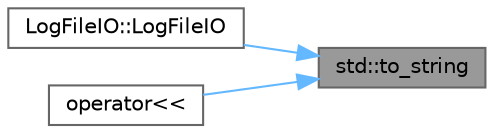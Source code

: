 digraph "std::to_string"
{
 // LATEX_PDF_SIZE
  bgcolor="transparent";
  edge [fontname=Helvetica,fontsize=10,labelfontname=Helvetica,labelfontsize=10];
  node [fontname=Helvetica,fontsize=10,shape=box,height=0.2,width=0.4];
  rankdir="RL";
  Node1 [id="Node000001",label="std::to_string",height=0.2,width=0.4,color="gray40", fillcolor="grey60", style="filled", fontcolor="black",tooltip="EGraphSearchResult型を文字列に変換する関数"];
  Node1 -> Node2 [id="edge1_Node000001_Node000002",dir="back",color="steelblue1",style="solid",tooltip=" "];
  Node2 [id="Node000002",label="LogFileIO::LogFileIO",height=0.2,width=0.4,color="grey40", fillcolor="white", style="filled",URL="$class_log_file_i_o.html#a299e7efde0857fba0e631562f045126c",tooltip=" "];
  Node1 -> Node3 [id="edge2_Node000001_Node000003",dir="back",color="steelblue1",style="solid",tooltip=" "];
  Node3 [id="Node000003",label="operator\<\<",height=0.2,width=0.4,color="grey40", fillcolor="white", style="filled",URL="$node_8cpp.html#a3e7f39c7721c4bada2d85dd3b5fa0ce5",tooltip=" "];
}
